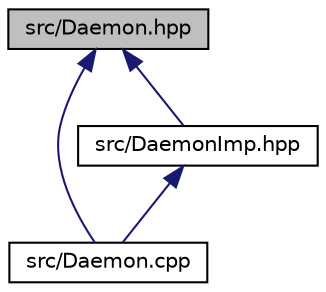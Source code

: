 digraph "src/Daemon.hpp"
{
  edge [fontname="Helvetica",fontsize="10",labelfontname="Helvetica",labelfontsize="10"];
  node [fontname="Helvetica",fontsize="10",shape=record];
  Node2 [label="src/Daemon.hpp",height=0.2,width=0.4,color="black", fillcolor="grey75", style="filled", fontcolor="black"];
  Node2 -> Node3 [dir="back",color="midnightblue",fontsize="10",style="solid",fontname="Helvetica"];
  Node3 [label="src/Daemon.cpp",height=0.2,width=0.4,color="black", fillcolor="white", style="filled",URL="$_daemon_8cpp.html"];
  Node2 -> Node4 [dir="back",color="midnightblue",fontsize="10",style="solid",fontname="Helvetica"];
  Node4 [label="src/DaemonImp.hpp",height=0.2,width=0.4,color="black", fillcolor="white", style="filled",URL="$_daemon_imp_8hpp.html"];
  Node4 -> Node3 [dir="back",color="midnightblue",fontsize="10",style="solid",fontname="Helvetica"];
}
